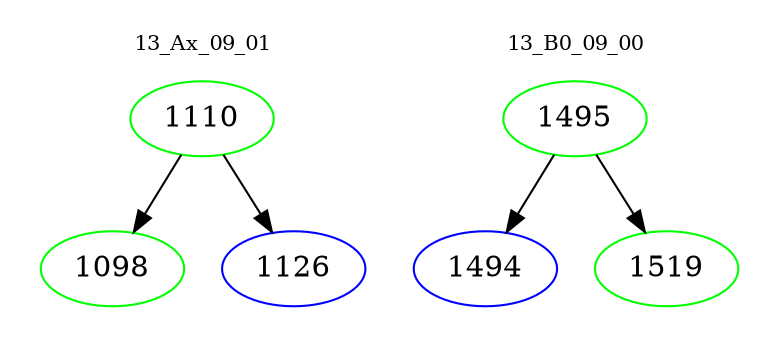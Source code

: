 digraph{
subgraph cluster_0 {
color = white
label = "13_Ax_09_01";
fontsize=10;
T0_1110 [label="1110", color="green"]
T0_1110 -> T0_1098 [color="black"]
T0_1098 [label="1098", color="green"]
T0_1110 -> T0_1126 [color="black"]
T0_1126 [label="1126", color="blue"]
}
subgraph cluster_1 {
color = white
label = "13_B0_09_00";
fontsize=10;
T1_1495 [label="1495", color="green"]
T1_1495 -> T1_1494 [color="black"]
T1_1494 [label="1494", color="blue"]
T1_1495 -> T1_1519 [color="black"]
T1_1519 [label="1519", color="green"]
}
}
